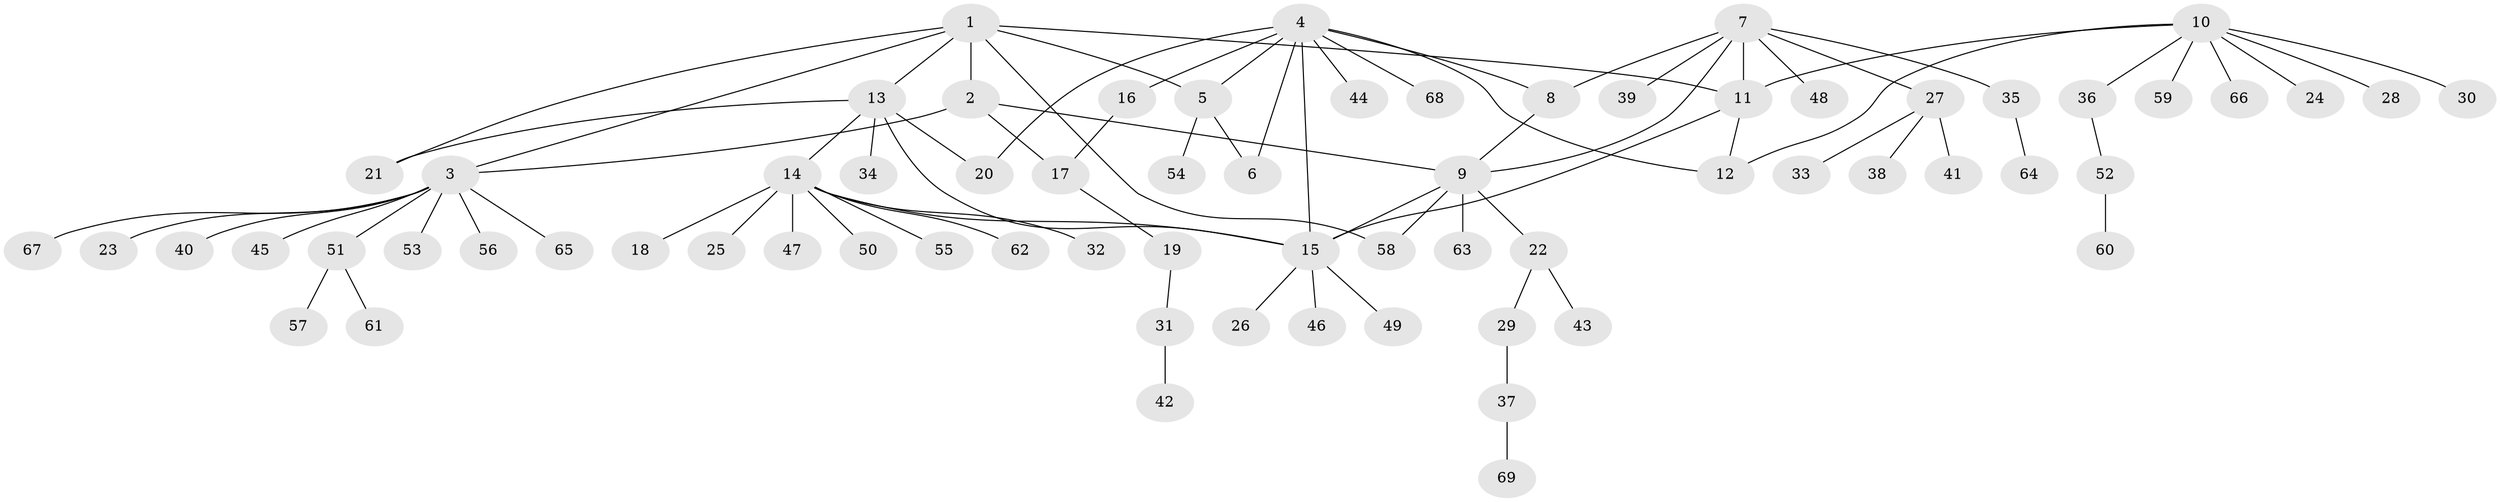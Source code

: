 // Generated by graph-tools (version 1.1) at 2025/02/03/09/25 03:02:36]
// undirected, 69 vertices, 83 edges
graph export_dot {
graph [start="1"]
  node [color=gray90,style=filled];
  1;
  2;
  3;
  4;
  5;
  6;
  7;
  8;
  9;
  10;
  11;
  12;
  13;
  14;
  15;
  16;
  17;
  18;
  19;
  20;
  21;
  22;
  23;
  24;
  25;
  26;
  27;
  28;
  29;
  30;
  31;
  32;
  33;
  34;
  35;
  36;
  37;
  38;
  39;
  40;
  41;
  42;
  43;
  44;
  45;
  46;
  47;
  48;
  49;
  50;
  51;
  52;
  53;
  54;
  55;
  56;
  57;
  58;
  59;
  60;
  61;
  62;
  63;
  64;
  65;
  66;
  67;
  68;
  69;
  1 -- 2;
  1 -- 3;
  1 -- 5;
  1 -- 11;
  1 -- 13;
  1 -- 21;
  1 -- 58;
  2 -- 3;
  2 -- 9;
  2 -- 17;
  3 -- 23;
  3 -- 40;
  3 -- 45;
  3 -- 51;
  3 -- 53;
  3 -- 56;
  3 -- 65;
  3 -- 67;
  4 -- 5;
  4 -- 6;
  4 -- 8;
  4 -- 12;
  4 -- 15;
  4 -- 16;
  4 -- 20;
  4 -- 44;
  4 -- 68;
  5 -- 6;
  5 -- 54;
  7 -- 8;
  7 -- 9;
  7 -- 11;
  7 -- 27;
  7 -- 35;
  7 -- 39;
  7 -- 48;
  8 -- 9;
  9 -- 15;
  9 -- 22;
  9 -- 58;
  9 -- 63;
  10 -- 11;
  10 -- 12;
  10 -- 24;
  10 -- 28;
  10 -- 30;
  10 -- 36;
  10 -- 59;
  10 -- 66;
  11 -- 12;
  11 -- 15;
  13 -- 14;
  13 -- 15;
  13 -- 20;
  13 -- 21;
  13 -- 34;
  14 -- 15;
  14 -- 18;
  14 -- 25;
  14 -- 32;
  14 -- 47;
  14 -- 50;
  14 -- 55;
  14 -- 62;
  15 -- 26;
  15 -- 46;
  15 -- 49;
  16 -- 17;
  17 -- 19;
  19 -- 31;
  22 -- 29;
  22 -- 43;
  27 -- 33;
  27 -- 38;
  27 -- 41;
  29 -- 37;
  31 -- 42;
  35 -- 64;
  36 -- 52;
  37 -- 69;
  51 -- 57;
  51 -- 61;
  52 -- 60;
}
